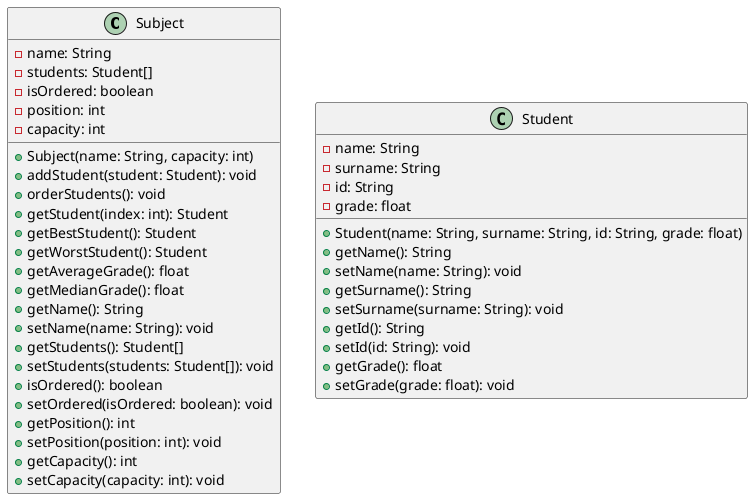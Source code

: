 @startuml
class Subject {
    -name: String
    -students: Student[]
    -isOrdered: boolean
    -position: int
    -capacity: int
    +Subject(name: String, capacity: int)
    +addStudent(student: Student): void
    +orderStudents(): void
    +getStudent(index: int): Student
    +getBestStudent(): Student
    +getWorstStudent(): Student
    +getAverageGrade(): float
    +getMedianGrade(): float
    +getName(): String
    +setName(name: String): void
    +getStudents(): Student[]
    +setStudents(students: Student[]): void
    +isOrdered(): boolean
    +setOrdered(isOrdered: boolean): void
    +getPosition(): int
    +setPosition(position: int): void
    +getCapacity(): int
    +setCapacity(capacity: int): void
}
class Student {
    -name: String
    -surname: String
    -id: String
    -grade: float
    +Student(name: String, surname: String, id: String, grade: float)
    +getName(): String
    +setName(name: String): void
    +getSurname(): String
    +setSurname(surname: String): void
    +getId(): String
    +setId(id: String): void
    +getGrade(): float
    +setGrade(grade: float): void
}
@enduml